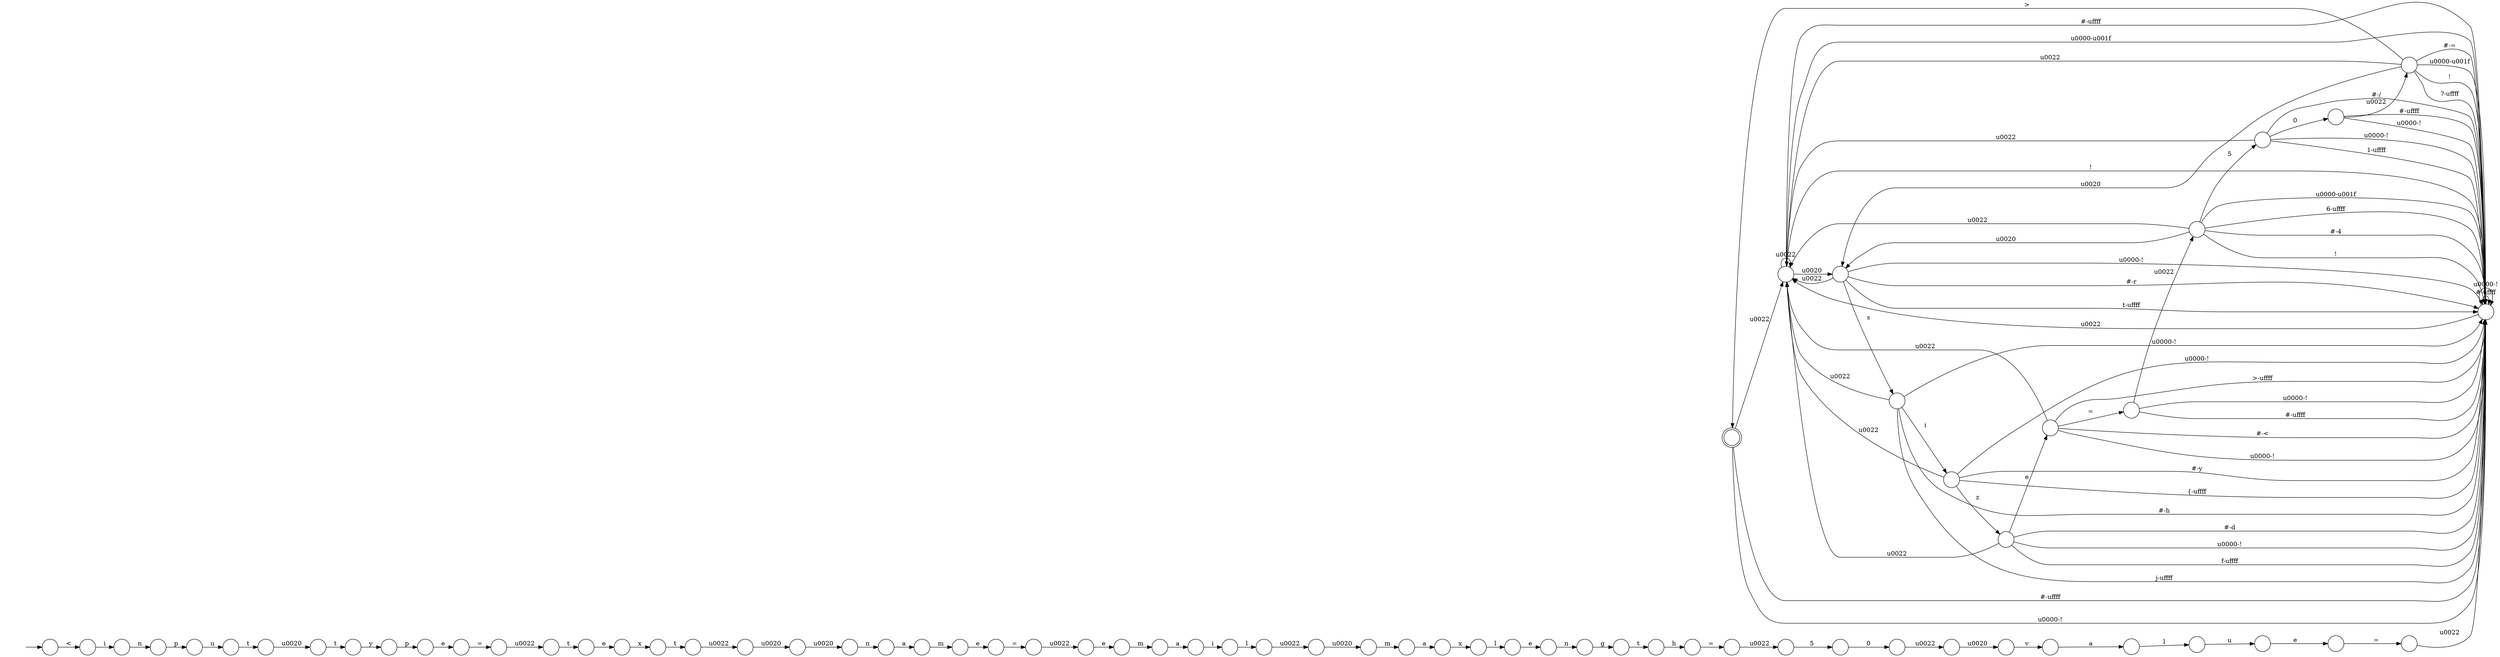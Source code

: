 digraph Automaton {
  rankdir = LR;
  0 [shape=doublecircle,label=""];
  0 -> 47 [label="\u0022"]
  0 -> 51 [label="#-\uffff"]
  0 -> 51 [label="\u0000-!"]
  1 [shape=circle,label=""];
  1 -> 54 [label="z"]
  1 -> 47 [label="\u0022"]
  1 -> 51 [label="\u0000-!"]
  1 -> 51 [label="#-y"]
  1 -> 51 [label="{-\uffff"]
  2 [shape=circle,label=""];
  2 -> 10 [label="\u0022"]
  3 [shape=circle,label=""];
  3 -> 31 [label="h"]
  4 [shape=circle,label=""];
  4 -> 34 [label="u"]
  5 [shape=circle,label=""];
  5 -> 55 [label="\u0020"]
  6 [shape=circle,label=""];
  6 -> 52 [label="5"]
  7 [shape=circle,label=""];
  7 -> 20 [label="\u0020"]
  8 [shape=circle,label=""];
  8 -> 59 [label="\u0022"]
  8 -> 51 [label="#-\uffff"]
  8 -> 51 [label="\u0000-!"]
  9 [shape=circle,label=""];
  9 -> 66 [label="e"]
  10 [shape=circle,label=""];
  10 -> 48 [label="e"]
  11 [shape=circle,label=""];
  11 -> 50 [label="\u0022"]
  12 [shape=circle,label=""];
  12 -> 26 [label="i"]
  13 [shape=circle,label=""];
  13 -> 65 [label="v"]
  14 [shape=circle,label=""];
  14 -> 47 [label="\u0022"]
  14 -> 51 [label="\u0000-!"]
  14 -> 1 [label="i"]
  14 -> 51 [label="#-h"]
  14 -> 51 [label="j-\uffff"]
  15 [shape=circle,label=""];
  15 -> 45 [label="t"]
  16 [shape=circle,label=""];
  16 -> 3 [label="t"]
  17 [shape=circle,label=""];
  17 -> 47 [label="\u0022"]
  17 -> 51 [label="\u0000-!"]
  17 -> 51 [label="1-\uffff"]
  17 -> 8 [label="0"]
  17 -> 51 [label="#-/"]
  18 [shape=circle,label=""];
  18 -> 51 [label="\u0022"]
  19 [shape=circle,label=""];
  19 -> 46 [label="e"]
  20 [shape=circle,label=""];
  20 -> 38 [label="m"]
  21 [shape=circle,label=""];
  21 -> 2 [label="="]
  22 [shape=circle,label=""];
  22 -> 4 [label="l"]
  23 [shape=circle,label=""];
  23 -> 9 [label="p"]
  24 [shape=circle,label=""];
  24 -> 29 [label="n"]
  25 [shape=circle,label=""];
  25 -> 5 [label="\u0020"]
  26 [shape=circle,label=""];
  26 -> 43 [label="l"]
  27 [shape=circle,label=""];
  27 -> 19 [label="t"]
  28 [shape=circle,label=""];
  28 -> 6 [label="\u0022"]
  29 [shape=circle,label=""];
  29 -> 16 [label="g"]
  30 [shape=circle,label=""];
  30 -> 58 [label="l"]
  31 [shape=circle,label=""];
  31 -> 28 [label="="]
  32 [shape=circle,label=""];
  32 -> 47 [label="\u0022"]
  32 -> 51 [label="\u0000-\u001f"]
  32 -> 41 [label="\u0020"]
  32 -> 17 [label="5"]
  32 -> 51 [label="6-\uffff"]
  32 -> 51 [label="#-4"]
  32 -> 51 [label="!"]
  33 [shape=circle,label=""];
  33 -> 62 [label="\u0020"]
  34 [shape=circle,label=""];
  34 -> 42 [label="e"]
  35 [shape=circle,label=""];
  35 -> 44 [label="a"]
  36 [shape=circle,label=""];
  36 -> 40 [label="p"]
  37 [shape=circle,label=""];
  37 -> 23 [label="y"]
  38 [shape=circle,label=""];
  38 -> 67 [label="a"]
  39 [shape=circle,label=""];
  39 -> 12 [label="a"]
  40 [shape=circle,label=""];
  40 -> 57 [label="u"]
  41 [shape=circle,label=""];
  41 -> 47 [label="\u0022"]
  41 -> 51 [label="\u0000-!"]
  41 -> 51 [label="#-r"]
  41 -> 14 [label="s"]
  41 -> 51 [label="t-\uffff"]
  42 [shape=circle,label=""];
  42 -> 18 [label="="]
  43 [shape=circle,label=""];
  43 -> 7 [label="\u0022"]
  44 [shape=circle,label=""];
  44 -> 63 [label="m"]
  45 [shape=circle,label=""];
  45 -> 25 [label="\u0022"]
  46 [shape=circle,label=""];
  46 -> 15 [label="x"]
  47 [shape=circle,label=""];
  47 -> 47 [label="\u0022"]
  47 -> 51 [label="#-\uffff"]
  47 -> 51 [label="\u0000-\u001f"]
  47 -> 41 [label="\u0020"]
  47 -> 51 [label="!"]
  48 [shape=circle,label=""];
  48 -> 39 [label="m"]
  49 [shape=circle,label=""];
  49 -> 36 [label="n"]
  50 [shape=circle,label=""];
  50 -> 13 [label="\u0020"]
  51 [shape=circle,label=""];
  51 -> 47 [label="\u0022"]
  51 -> 51 [label="#-\uffff"]
  51 -> 51 [label="\u0000-!"]
  52 [shape=circle,label=""];
  52 -> 11 [label="0"]
  53 [shape=circle,label=""];
  53 -> 61 [label="="]
  53 -> 47 [label="\u0022"]
  53 -> 51 [label="#-<"]
  53 -> 51 [label="\u0000-!"]
  53 -> 51 [label=">-\uffff"]
  54 [shape=circle,label=""];
  54 -> 47 [label="\u0022"]
  54 -> 53 [label="e"]
  54 -> 51 [label="\u0000-!"]
  54 -> 51 [label="f-\uffff"]
  54 -> 51 [label="#-d"]
  55 [shape=circle,label=""];
  55 -> 35 [label="n"]
  56 [shape=circle,label=""];
  56 -> 49 [label="i"]
  57 [shape=circle,label=""];
  57 -> 33 [label="t"]
  58 [shape=circle,label=""];
  58 -> 24 [label="e"]
  59 [shape=circle,label=""];
  59 -> 47 [label="\u0022"]
  59 -> 51 [label="#-="]
  59 -> 0 [label=">"]
  59 -> 51 [label="\u0000-\u001f"]
  59 -> 41 [label="\u0020"]
  59 -> 51 [label="!"]
  59 -> 51 [label="?-\uffff"]
  60 [shape=circle,label=""];
  60 -> 27 [label="\u0022"]
  61 [shape=circle,label=""];
  61 -> 32 [label="\u0022"]
  61 -> 51 [label="#-\uffff"]
  61 -> 51 [label="\u0000-!"]
  62 [shape=circle,label=""];
  62 -> 37 [label="t"]
  63 [shape=circle,label=""];
  63 -> 21 [label="e"]
  64 [shape=circle,label=""];
  initial [shape=plaintext,label=""];
  initial -> 64
  64 -> 56 [label="<"]
  65 [shape=circle,label=""];
  65 -> 22 [label="a"]
  66 [shape=circle,label=""];
  66 -> 60 [label="="]
  67 [shape=circle,label=""];
  67 -> 30 [label="x"]
}

